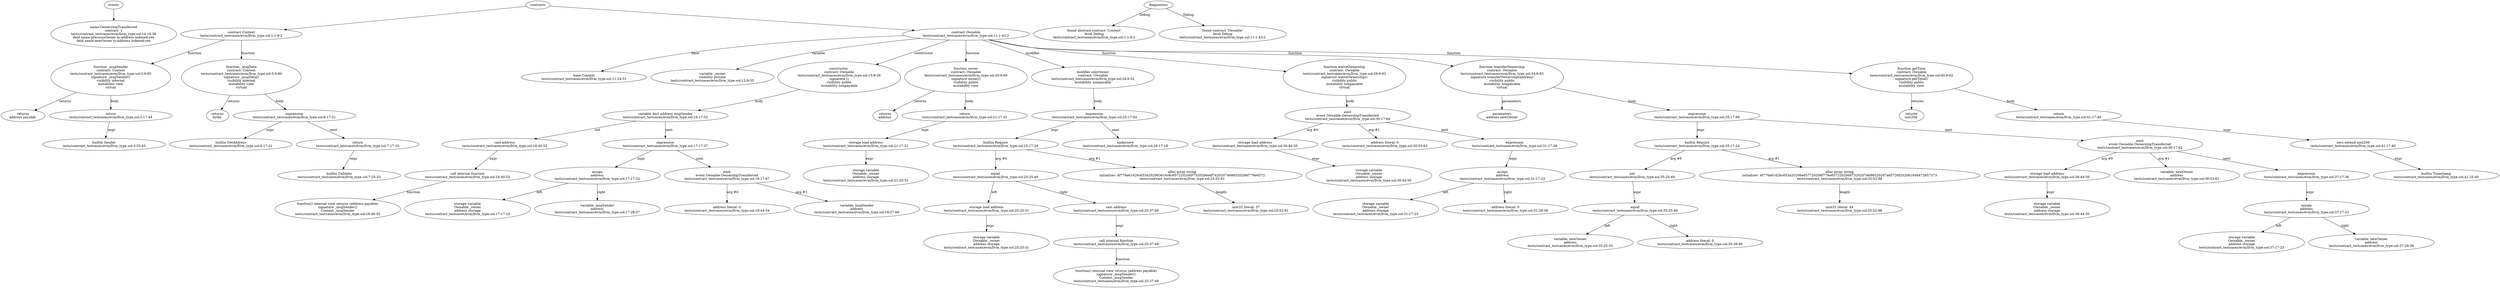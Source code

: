 strict digraph "tests/contract_testcases/evm/llvm_type.sol" {
	OwnershipTransferred [label="name:OwnershipTransferred\ncontract: 1\ntests/contract_testcases/evm/llvm_type.sol:14:16-36\nfield name:previousOwner ty:address indexed:yes\nfield name:newOwner ty:address indexed:yes"]
	contract [label="contract Context\ntests/contract_testcases/evm/llvm_type.sol:1:1-9:2"]
	_msgSender [label="function _msgSender\ncontract: Context\ntests/contract_testcases/evm/llvm_type.sol:2:9-85\nsignature _msgSender()\nvisibility internal\nmutability view\nvirtual"]
	returns [label="returns\naddress payable "]
	return [label="return\ntests/contract_testcases/evm/llvm_type.sol:3:17-44"]
	builtins [label="builtin Sender\ntests/contract_testcases/evm/llvm_type.sol:3:33-43"]
	_msgData [label="function _msgData\ncontract: Context\ntests/contract_testcases/evm/llvm_type.sol:5:9-80\nsignature _msgData()\nvisibility internal\nmutability view\nvirtual"]
	returns_9 [label="returns\nbytes "]
	expr [label="expression\ntests/contract_testcases/evm/llvm_type.sol:6:17-21"]
	builtins_11 [label="builtin GetAddress\ntests/contract_testcases/evm/llvm_type.sol:6:17-21"]
	return_12 [label="return\ntests/contract_testcases/evm/llvm_type.sol:7:17-33"]
	builtins_13 [label="builtin Calldata\ntests/contract_testcases/evm/llvm_type.sol:7:25-33"]
	contract_14 [label="contract Ownable\ntests/contract_testcases/evm/llvm_type.sol:11:1-43:2"]
	base [label="base Context\ntests/contract_testcases/evm/llvm_type.sol:11:24-31"]
	var [label="variable _owner\nvisibility private\ntests/contract_testcases/evm/llvm_type.sol:12:9-33"]
	node_17 [label="constructor \ncontract: Ownable\ntests/contract_testcases/evm/llvm_type.sol:15:9-26\nsignature ()\nvisibility public\nmutability nonpayable"]
	var_decl [label="variable decl address msgSender\ntests/contract_testcases/evm/llvm_type.sol:16:17-52"]
	cast [label="cast address\ntests/contract_testcases/evm/llvm_type.sol:16:40-52"]
	call_internal_function [label="call internal function\ntests/contract_testcases/evm/llvm_type.sol:16:40-52"]
	internal_function [label="function() internal view returns (address payable)\nsignature _msgSender()\nContext._msgSender\ntests/contract_testcases/evm/llvm_type.sol:16:40-52"]
	expr_22 [label="expression\ntests/contract_testcases/evm/llvm_type.sol:17:17-37"]
	assign [label="assign\naddress\ntests/contract_testcases/evm/llvm_type.sol:17:17-23"]
	storage_var [label="storage variable\nOwnable._owner\naddress storage\ntests/contract_testcases/evm/llvm_type.sol:17:17-23"]
	variable [label="variable: msgSender\naddress\ntests/contract_testcases/evm/llvm_type.sol:17:28-37"]
	emit [label="emit\nevent Ownable.OwnershipTransferred\ntests/contract_testcases/evm/llvm_type.sol:18:17-67"]
	number_literal [label="address literal: 0\ntests/contract_testcases/evm/llvm_type.sol:18:44-54"]
	variable_28 [label="variable: msgSender\naddress\ntests/contract_testcases/evm/llvm_type.sol:18:57-66"]
	owner [label="function owner\ncontract: Ownable\ntests/contract_testcases/evm/llvm_type.sol:20:9-60\nsignature owner()\nvisibility public\nmutability view"]
	returns_30 [label="returns\naddress "]
	return_31 [label="return\ntests/contract_testcases/evm/llvm_type.sol:21:17-31"]
	storage_load [label="storage load address\ntests/contract_testcases/evm/llvm_type.sol:21:17-31"]
	storage_var_33 [label="storage variable\nOwnable._owner\naddress storage\ntests/contract_testcases/evm/llvm_type.sol:21:25-31"]
	onlyOwner [label="modifier onlyOwner\ncontract: Ownable\ntests/contract_testcases/evm/llvm_type.sol:24:9-32\nmutability nonpayable"]
	expr_35 [label="expression\ntests/contract_testcases/evm/llvm_type.sol:25:17-92"]
	builtins_36 [label="builtin Require\ntests/contract_testcases/evm/llvm_type.sol:25:17-24"]
	equal [label="equal\ntests/contract_testcases/evm/llvm_type.sol:25:25-49"]
	storage_load_38 [label="storage load address\ntests/contract_testcases/evm/llvm_type.sol:25:25-31"]
	storage_var_39 [label="storage variable\nOwnable._owner\naddress storage\ntests/contract_testcases/evm/llvm_type.sol:25:25-31"]
	cast_40 [label="cast address\ntests/contract_testcases/evm/llvm_type.sol:25:37-49"]
	call_internal_function_41 [label="call internal function\ntests/contract_testcases/evm/llvm_type.sol:25:37-49"]
	internal_function_42 [label="function() internal view returns (address payable)\nsignature _msgSender()\nContext._msgSender\ntests/contract_testcases/evm/llvm_type.sol:25:37-49"]
	alloc_array [label="alloc array string\ninitializer: 4f776e61626c653a202063616c6c65722020697320206e6f74202074686520206f776e6572\ntests/contract_testcases/evm/llvm_type.sol:25:52-91"]
	number_literal_44 [label="uint32 literal: 37\ntests/contract_testcases/evm/llvm_type.sol:25:52-91"]
	underscore [label="undersore\ntests/contract_testcases/evm/llvm_type.sol:26:17-18"]
	waiveOwnership [label="function waiveOwnership\ncontract: Ownable\ntests/contract_testcases/evm/llvm_type.sol:29:9-63\nsignature waiveOwnership()\nvisibility public\nmutability nonpayable\nvirtual"]
	emit_47 [label="emit\nevent Ownable.OwnershipTransferred\ntests/contract_testcases/evm/llvm_type.sol:30:17-64"]
	storage_load_48 [label="storage load address\ntests/contract_testcases/evm/llvm_type.sol:30:44-50"]
	storage_var_49 [label="storage variable\nOwnable._owner\naddress storage\ntests/contract_testcases/evm/llvm_type.sol:30:44-50"]
	number_literal_50 [label="address literal: 0\ntests/contract_testcases/evm/llvm_type.sol:30:53-63"]
	expr_51 [label="expression\ntests/contract_testcases/evm/llvm_type.sol:31:17-38"]
	assign_52 [label="assign\naddress\ntests/contract_testcases/evm/llvm_type.sol:31:17-23"]
	storage_var_53 [label="storage variable\nOwnable._owner\naddress storage\ntests/contract_testcases/evm/llvm_type.sol:31:17-23"]
	number_literal_54 [label="address literal: 0\ntests/contract_testcases/evm/llvm_type.sol:31:28-38"]
	transferOwnership [label="function transferOwnership\ncontract: Ownable\ntests/contract_testcases/evm/llvm_type.sol:34:9-83\nsignature transferOwnership(address)\nvisibility public\nmutability nonpayable\nvirtual"]
	parameters [label="parameters\naddress newOwner"]
	expr_57 [label="expression\ntests/contract_testcases/evm/llvm_type.sol:35:17-99"]
	builtins_58 [label="builtin Require\ntests/contract_testcases/evm/llvm_type.sol:35:17-24"]
	not [label="not\ntests/contract_testcases/evm/llvm_type.sol:35:25-49"]
	equal_60 [label="equal\ntests/contract_testcases/evm/llvm_type.sol:35:25-49"]
	variable_61 [label="variable: newOwner\naddress\ntests/contract_testcases/evm/llvm_type.sol:35:25-33"]
	number_literal_62 [label="address literal: 0\ntests/contract_testcases/evm/llvm_type.sol:35:39-49"]
	alloc_array_63 [label="alloc array string\ninitializer: 4f776e61626c653a20206e657720206f776e657220206973202074686520207a65726f202061646472657373\ntests/contract_testcases/evm/llvm_type.sol:35:52-98"]
	number_literal_64 [label="uint32 literal: 44\ntests/contract_testcases/evm/llvm_type.sol:35:52-98"]
	emit_65 [label="emit\nevent Ownable.OwnershipTransferred\ntests/contract_testcases/evm/llvm_type.sol:36:17-62"]
	storage_load_66 [label="storage load address\ntests/contract_testcases/evm/llvm_type.sol:36:44-50"]
	storage_var_67 [label="storage variable\nOwnable._owner\naddress storage\ntests/contract_testcases/evm/llvm_type.sol:36:44-50"]
	variable_68 [label="variable: newOwner\naddress\ntests/contract_testcases/evm/llvm_type.sol:36:53-61"]
	expr_69 [label="expression\ntests/contract_testcases/evm/llvm_type.sol:37:17-36"]
	assign_70 [label="assign\naddress\ntests/contract_testcases/evm/llvm_type.sol:37:17-23"]
	storage_var_71 [label="storage variable\nOwnable._owner\naddress storage\ntests/contract_testcases/evm/llvm_type.sol:37:17-23"]
	variable_72 [label="variable: newOwner\naddress\ntests/contract_testcases/evm/llvm_type.sol:37:28-36"]
	getTime [label="function getTime\ncontract: Ownable\ntests/contract_testcases/evm/llvm_type.sol:40:9-62\nsignature getTime()\nvisibility public\nmutability view"]
	returns_74 [label="returns\nuint256 "]
	return_75 [label="return\ntests/contract_testcases/evm/llvm_type.sol:41:17-40"]
	zero_ext [label="zero extend uint256\ntests/contract_testcases/evm/llvm_type.sol:41:17-40"]
	builtins_77 [label="builtin Timestamp\ntests/contract_testcases/evm/llvm_type.sol:41:25-40"]
	diagnostic [label="found abstract contract 'Context'\nlevel Debug\ntests/contract_testcases/evm/llvm_type.sol:1:1-9:2"]
	diagnostic_80 [label="found contract 'Ownable'\nlevel Debug\ntests/contract_testcases/evm/llvm_type.sol:11:1-43:2"]
	events -> OwnershipTransferred
	contracts -> contract
	contract -> _msgSender [label="function"]
	_msgSender -> returns [label="returns"]
	_msgSender -> return [label="body"]
	return -> builtins [label="expr"]
	contract -> _msgData [label="function"]
	_msgData -> returns_9 [label="returns"]
	_msgData -> expr [label="body"]
	expr -> builtins_11 [label="expr"]
	expr -> return_12 [label="next"]
	return_12 -> builtins_13 [label="expr"]
	contracts -> contract_14
	contract_14 -> base [label="base"]
	contract_14 -> var [label="variable"]
	contract_14 -> node_17 [label="constructor"]
	node_17 -> var_decl [label="body"]
	var_decl -> cast [label="init"]
	cast -> call_internal_function [label="expr"]
	call_internal_function -> internal_function [label="function"]
	var_decl -> expr_22 [label="next"]
	expr_22 -> assign [label="expr"]
	assign -> storage_var [label="left"]
	assign -> variable [label="right"]
	expr_22 -> emit [label="next"]
	emit -> number_literal [label="arg #0"]
	emit -> variable_28 [label="arg #1"]
	contract_14 -> owner [label="function"]
	owner -> returns_30 [label="returns"]
	owner -> return_31 [label="body"]
	return_31 -> storage_load [label="expr"]
	storage_load -> storage_var_33 [label="expr"]
	contract_14 -> onlyOwner [label="modifier"]
	onlyOwner -> expr_35 [label="body"]
	expr_35 -> builtins_36 [label="expr"]
	builtins_36 -> equal [label="arg #0"]
	equal -> storage_load_38 [label="left"]
	storage_load_38 -> storage_var_39 [label="expr"]
	equal -> cast_40 [label="right"]
	cast_40 -> call_internal_function_41 [label="expr"]
	call_internal_function_41 -> internal_function_42 [label="function"]
	builtins_36 -> alloc_array [label="arg #1"]
	alloc_array -> number_literal_44 [label="length"]
	expr_35 -> underscore [label="next"]
	contract_14 -> waiveOwnership [label="function"]
	waiveOwnership -> emit_47 [label="body"]
	emit_47 -> storage_load_48 [label="arg #0"]
	storage_load_48 -> storage_var_49 [label="expr"]
	emit_47 -> number_literal_50 [label="arg #1"]
	emit_47 -> expr_51 [label="next"]
	expr_51 -> assign_52 [label="expr"]
	assign_52 -> storage_var_53 [label="left"]
	assign_52 -> number_literal_54 [label="right"]
	contract_14 -> transferOwnership [label="function"]
	transferOwnership -> parameters [label="parameters"]
	transferOwnership -> expr_57 [label="body"]
	expr_57 -> builtins_58 [label="expr"]
	builtins_58 -> not [label="arg #0"]
	not -> equal_60 [label="expr"]
	equal_60 -> variable_61 [label="left"]
	equal_60 -> number_literal_62 [label="right"]
	builtins_58 -> alloc_array_63 [label="arg #1"]
	alloc_array_63 -> number_literal_64 [label="length"]
	expr_57 -> emit_65 [label="next"]
	emit_65 -> storage_load_66 [label="arg #0"]
	storage_load_66 -> storage_var_67 [label="expr"]
	emit_65 -> variable_68 [label="arg #1"]
	emit_65 -> expr_69 [label="next"]
	expr_69 -> assign_70 [label="expr"]
	assign_70 -> storage_var_71 [label="left"]
	assign_70 -> variable_72 [label="right"]
	contract_14 -> getTime [label="function"]
	getTime -> returns_74 [label="returns"]
	getTime -> return_75 [label="body"]
	return_75 -> zero_ext [label="expr"]
	zero_ext -> builtins_77 [label="expr"]
	diagnostics -> diagnostic [label="Debug"]
	diagnostics -> diagnostic_80 [label="Debug"]
}
